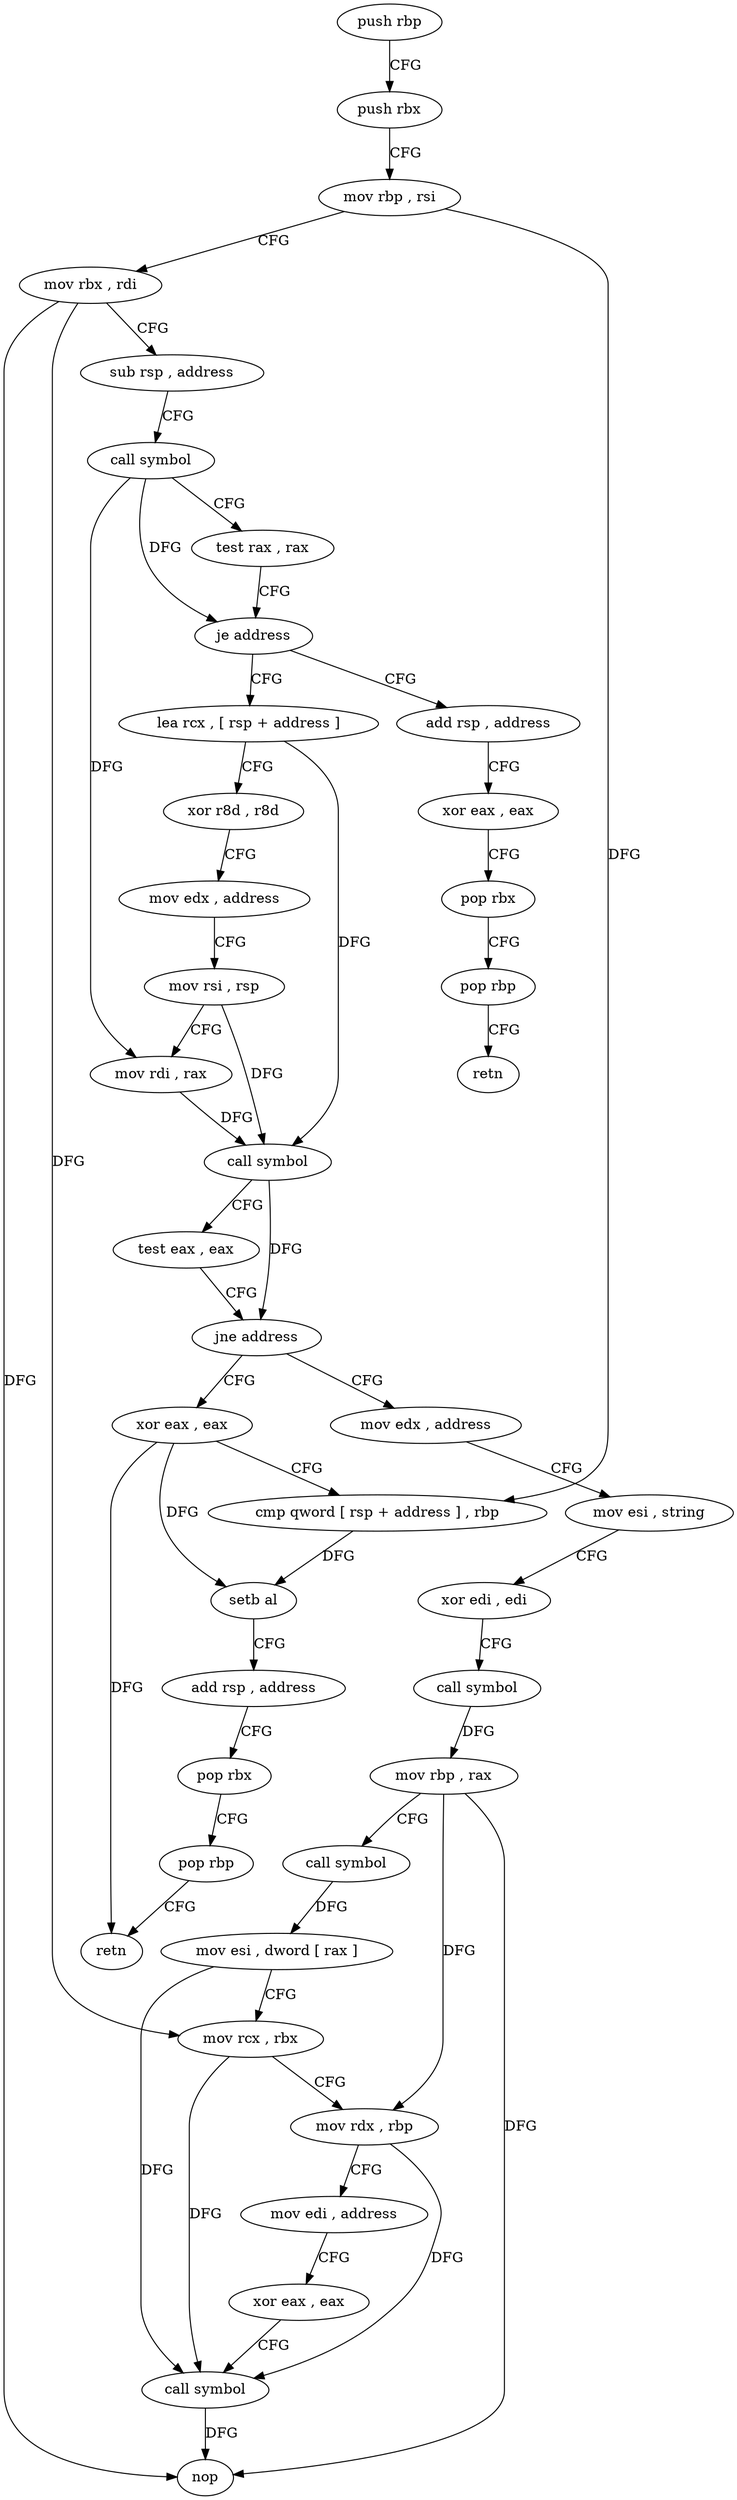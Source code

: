 digraph "func" {
"4213280" [label = "push rbp" ]
"4213281" [label = "push rbx" ]
"4213282" [label = "mov rbp , rsi" ]
"4213285" [label = "mov rbx , rdi" ]
"4213288" [label = "sub rsp , address" ]
"4213292" [label = "call symbol" ]
"4213297" [label = "test rax , rax" ]
"4213300" [label = "je address" ]
"4213352" [label = "add rsp , address" ]
"4213302" [label = "lea rcx , [ rsp + address ]" ]
"4213356" [label = "xor eax , eax" ]
"4213358" [label = "pop rbx" ]
"4213359" [label = "pop rbp" ]
"4213360" [label = "retn" ]
"4213307" [label = "xor r8d , r8d" ]
"4213310" [label = "mov edx , address" ]
"4213315" [label = "mov rsi , rsp" ]
"4213318" [label = "mov rdi , rax" ]
"4213321" [label = "call symbol" ]
"4213326" [label = "test eax , eax" ]
"4213328" [label = "jne address" ]
"4213361" [label = "mov edx , address" ]
"4213330" [label = "xor eax , eax" ]
"4213366" [label = "mov esi , string" ]
"4213371" [label = "xor edi , edi" ]
"4213373" [label = "call symbol" ]
"4213378" [label = "mov rbp , rax" ]
"4213381" [label = "call symbol" ]
"4213386" [label = "mov esi , dword [ rax ]" ]
"4213388" [label = "mov rcx , rbx" ]
"4213391" [label = "mov rdx , rbp" ]
"4213394" [label = "mov edi , address" ]
"4213399" [label = "xor eax , eax" ]
"4213401" [label = "call symbol" ]
"4213406" [label = "nop" ]
"4213332" [label = "cmp qword [ rsp + address ] , rbp" ]
"4213337" [label = "setb al" ]
"4213340" [label = "add rsp , address" ]
"4213344" [label = "pop rbx" ]
"4213345" [label = "pop rbp" ]
"4213346" [label = "retn" ]
"4213280" -> "4213281" [ label = "CFG" ]
"4213281" -> "4213282" [ label = "CFG" ]
"4213282" -> "4213285" [ label = "CFG" ]
"4213282" -> "4213332" [ label = "DFG" ]
"4213285" -> "4213288" [ label = "CFG" ]
"4213285" -> "4213388" [ label = "DFG" ]
"4213285" -> "4213406" [ label = "DFG" ]
"4213288" -> "4213292" [ label = "CFG" ]
"4213292" -> "4213297" [ label = "CFG" ]
"4213292" -> "4213300" [ label = "DFG" ]
"4213292" -> "4213318" [ label = "DFG" ]
"4213297" -> "4213300" [ label = "CFG" ]
"4213300" -> "4213352" [ label = "CFG" ]
"4213300" -> "4213302" [ label = "CFG" ]
"4213352" -> "4213356" [ label = "CFG" ]
"4213302" -> "4213307" [ label = "CFG" ]
"4213302" -> "4213321" [ label = "DFG" ]
"4213356" -> "4213358" [ label = "CFG" ]
"4213358" -> "4213359" [ label = "CFG" ]
"4213359" -> "4213360" [ label = "CFG" ]
"4213307" -> "4213310" [ label = "CFG" ]
"4213310" -> "4213315" [ label = "CFG" ]
"4213315" -> "4213318" [ label = "CFG" ]
"4213315" -> "4213321" [ label = "DFG" ]
"4213318" -> "4213321" [ label = "DFG" ]
"4213321" -> "4213326" [ label = "CFG" ]
"4213321" -> "4213328" [ label = "DFG" ]
"4213326" -> "4213328" [ label = "CFG" ]
"4213328" -> "4213361" [ label = "CFG" ]
"4213328" -> "4213330" [ label = "CFG" ]
"4213361" -> "4213366" [ label = "CFG" ]
"4213330" -> "4213332" [ label = "CFG" ]
"4213330" -> "4213337" [ label = "DFG" ]
"4213330" -> "4213346" [ label = "DFG" ]
"4213366" -> "4213371" [ label = "CFG" ]
"4213371" -> "4213373" [ label = "CFG" ]
"4213373" -> "4213378" [ label = "DFG" ]
"4213378" -> "4213381" [ label = "CFG" ]
"4213378" -> "4213391" [ label = "DFG" ]
"4213378" -> "4213406" [ label = "DFG" ]
"4213381" -> "4213386" [ label = "DFG" ]
"4213386" -> "4213388" [ label = "CFG" ]
"4213386" -> "4213401" [ label = "DFG" ]
"4213388" -> "4213391" [ label = "CFG" ]
"4213388" -> "4213401" [ label = "DFG" ]
"4213391" -> "4213394" [ label = "CFG" ]
"4213391" -> "4213401" [ label = "DFG" ]
"4213394" -> "4213399" [ label = "CFG" ]
"4213399" -> "4213401" [ label = "CFG" ]
"4213401" -> "4213406" [ label = "DFG" ]
"4213332" -> "4213337" [ label = "DFG" ]
"4213337" -> "4213340" [ label = "CFG" ]
"4213340" -> "4213344" [ label = "CFG" ]
"4213344" -> "4213345" [ label = "CFG" ]
"4213345" -> "4213346" [ label = "CFG" ]
}
